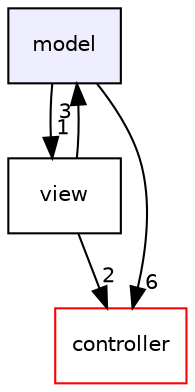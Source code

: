 digraph "model" {
  compound=true
  node [ fontsize="10", fontname="Helvetica"];
  edge [ labelfontsize="10", labelfontname="Helvetica"];
  dir_3f14f6767c31cb4a1d22c13c18cc6fc3 [shape=box, label="model", style="filled", fillcolor="#eeeeff", pencolor="black", URL="dir_3f14f6767c31cb4a1d22c13c18cc6fc3.html"];
  dir_b2f003339c516cc00c8cadcafbe82f13 [shape=box label="view" URL="dir_b2f003339c516cc00c8cadcafbe82f13.html"];
  dir_d3bff1ab3a40b4e5d0775c67ace1b0da [shape=box label="controller" fillcolor="white" style="filled" color="red" URL="dir_d3bff1ab3a40b4e5d0775c67ace1b0da.html"];
  dir_b2f003339c516cc00c8cadcafbe82f13->dir_3f14f6767c31cb4a1d22c13c18cc6fc3 [headlabel="3", labeldistance=1.5 headhref="dir_000008_000007.html"];
  dir_b2f003339c516cc00c8cadcafbe82f13->dir_d3bff1ab3a40b4e5d0775c67ace1b0da [headlabel="2", labeldistance=1.5 headhref="dir_000008_000000.html"];
  dir_3f14f6767c31cb4a1d22c13c18cc6fc3->dir_b2f003339c516cc00c8cadcafbe82f13 [headlabel="1", labeldistance=1.5 headhref="dir_000007_000008.html"];
  dir_3f14f6767c31cb4a1d22c13c18cc6fc3->dir_d3bff1ab3a40b4e5d0775c67ace1b0da [headlabel="6", labeldistance=1.5 headhref="dir_000007_000000.html"];
}
